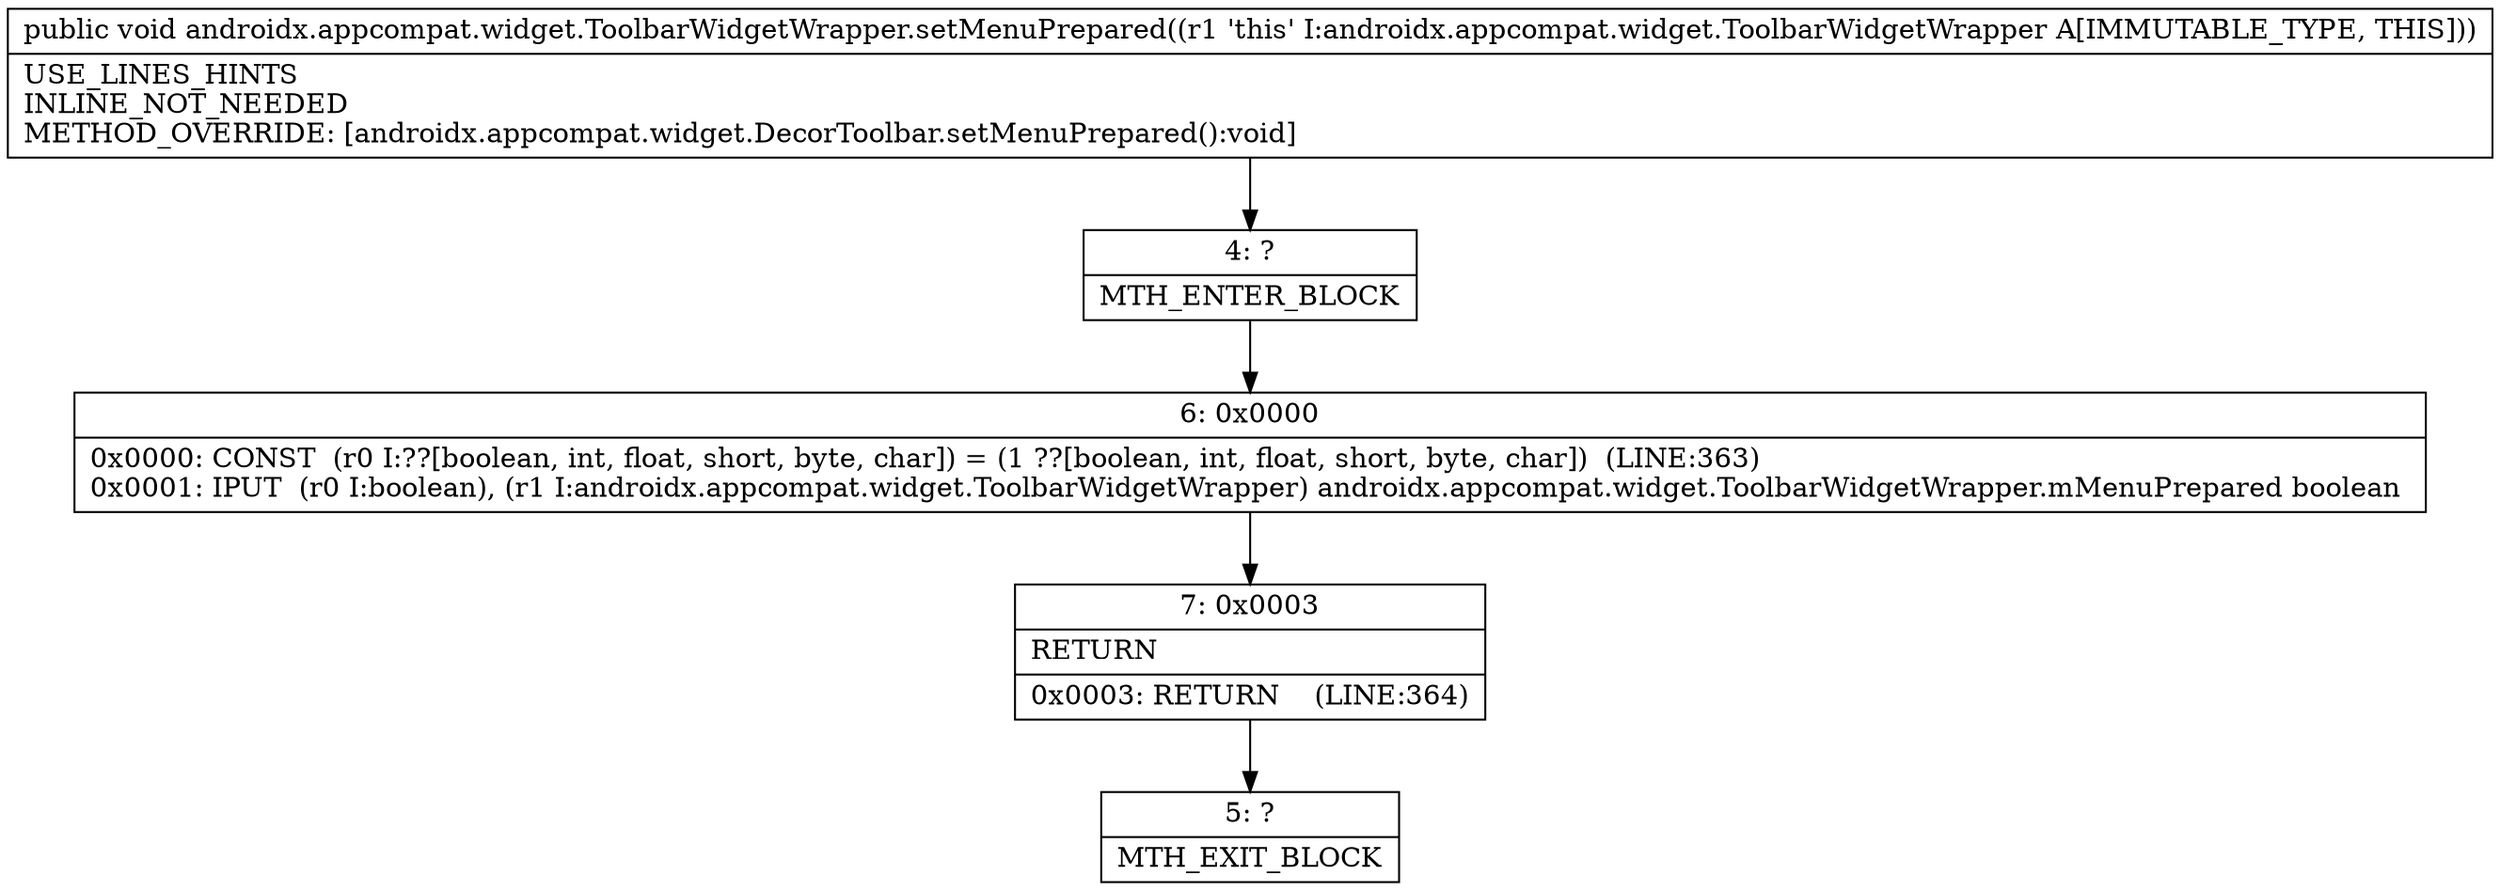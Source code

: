 digraph "CFG forandroidx.appcompat.widget.ToolbarWidgetWrapper.setMenuPrepared()V" {
Node_4 [shape=record,label="{4\:\ ?|MTH_ENTER_BLOCK\l}"];
Node_6 [shape=record,label="{6\:\ 0x0000|0x0000: CONST  (r0 I:??[boolean, int, float, short, byte, char]) = (1 ??[boolean, int, float, short, byte, char])  (LINE:363)\l0x0001: IPUT  (r0 I:boolean), (r1 I:androidx.appcompat.widget.ToolbarWidgetWrapper) androidx.appcompat.widget.ToolbarWidgetWrapper.mMenuPrepared boolean \l}"];
Node_7 [shape=record,label="{7\:\ 0x0003|RETURN\l|0x0003: RETURN    (LINE:364)\l}"];
Node_5 [shape=record,label="{5\:\ ?|MTH_EXIT_BLOCK\l}"];
MethodNode[shape=record,label="{public void androidx.appcompat.widget.ToolbarWidgetWrapper.setMenuPrepared((r1 'this' I:androidx.appcompat.widget.ToolbarWidgetWrapper A[IMMUTABLE_TYPE, THIS]))  | USE_LINES_HINTS\lINLINE_NOT_NEEDED\lMETHOD_OVERRIDE: [androidx.appcompat.widget.DecorToolbar.setMenuPrepared():void]\l}"];
MethodNode -> Node_4;Node_4 -> Node_6;
Node_6 -> Node_7;
Node_7 -> Node_5;
}

